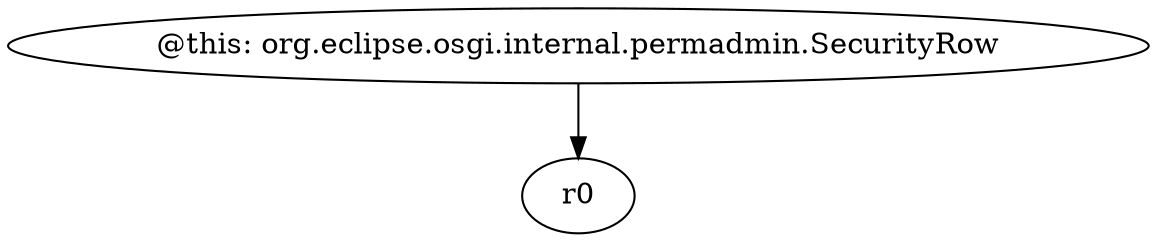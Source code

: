 digraph g {
0[label="@this: org.eclipse.osgi.internal.permadmin.SecurityRow"]
1[label="r0"]
0->1[label=""]
}